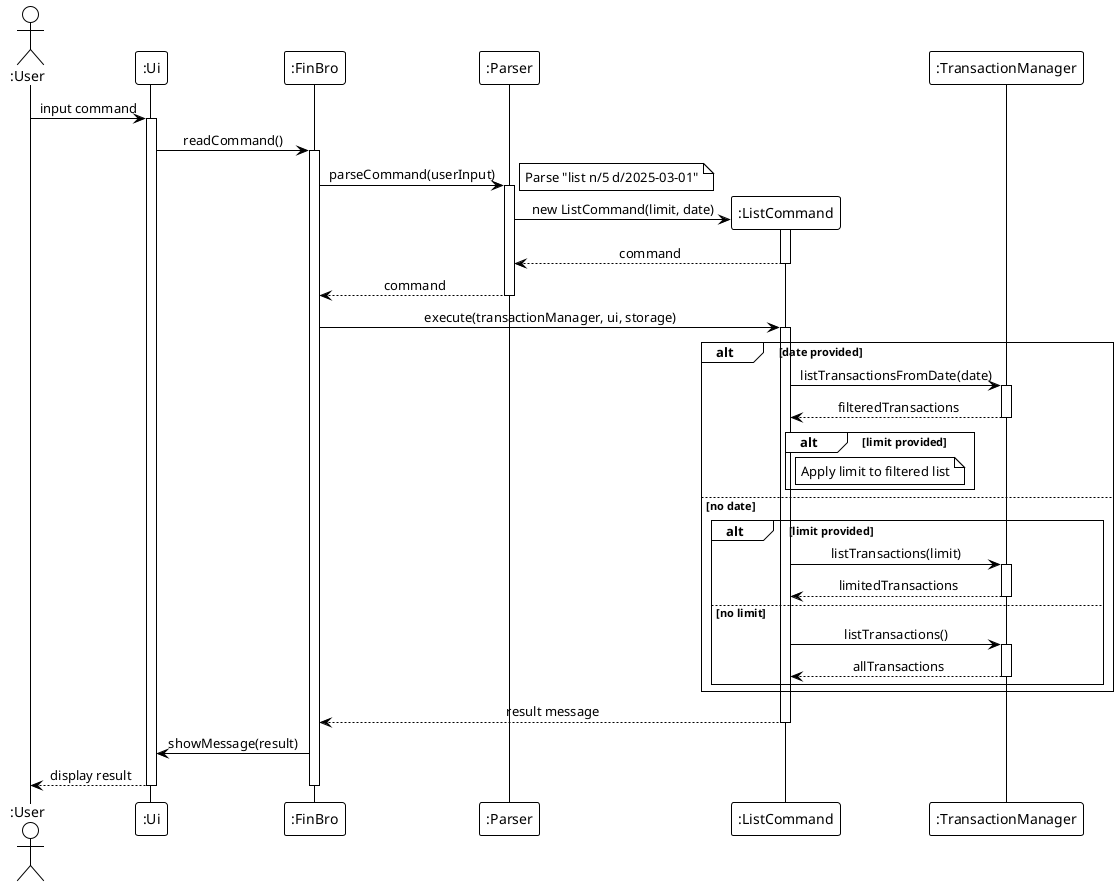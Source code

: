 @startuml
!theme plain
skinparam sequenceMessageAlign center
skinparam responseMessageBelowArrow true

actor ":User" as User
participant ":Ui" as UI
participant ":FinBro" as FinBro
participant ":Parser" as Parser
participant ":ListCommand" as ListCommand
participant ":TransactionManager" as TransactionMgr

User -> UI : input command
activate UI

UI -> FinBro : readCommand()
activate FinBro

FinBro -> Parser : parseCommand(userInput)
activate Parser
note right: Parse "list n/5 d/2025-03-01"

Parser -> ListCommand** : new ListCommand(limit, date)
activate ListCommand
ListCommand --> Parser : command
deactivate ListCommand
Parser --> FinBro : command
deactivate Parser

FinBro -> ListCommand : execute(transactionManager, ui, storage)
activate ListCommand

alt date provided
    ListCommand -> TransactionMgr : listTransactionsFromDate(date)
    activate TransactionMgr
    TransactionMgr --> ListCommand : filteredTransactions
    deactivate TransactionMgr

    alt limit provided
        note right of ListCommand: Apply limit to filtered list
    end
else no date
    alt limit provided
        ListCommand -> TransactionMgr : listTransactions(limit)
        activate TransactionMgr
        TransactionMgr --> ListCommand : limitedTransactions
        deactivate TransactionMgr
    else no limit
        ListCommand -> TransactionMgr : listTransactions()
        activate TransactionMgr
        TransactionMgr --> ListCommand : allTransactions
        deactivate TransactionMgr
    end
end

ListCommand --> FinBro : result message
deactivate ListCommand

FinBro -> UI : showMessage(result)
UI --> User : display result
deactivate UI
deactivate FinBro

@enduml